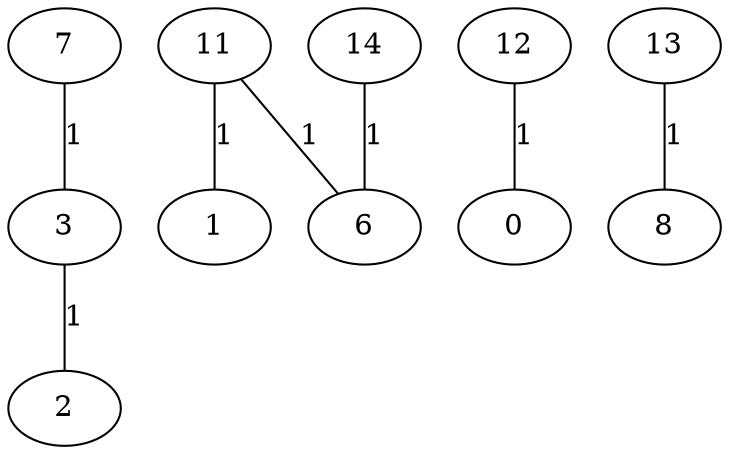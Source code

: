 graph {
	 3 -- 2 [label = 1];
	 7 -- 3 [label = 1];
	 11 -- 1 [label = 1];
	 11 -- 6 [label = 1];
	 12 -- 0 [label = 1];
	 13 -- 8 [label = 1];
	 14 -- 6 [label = 1];
}
